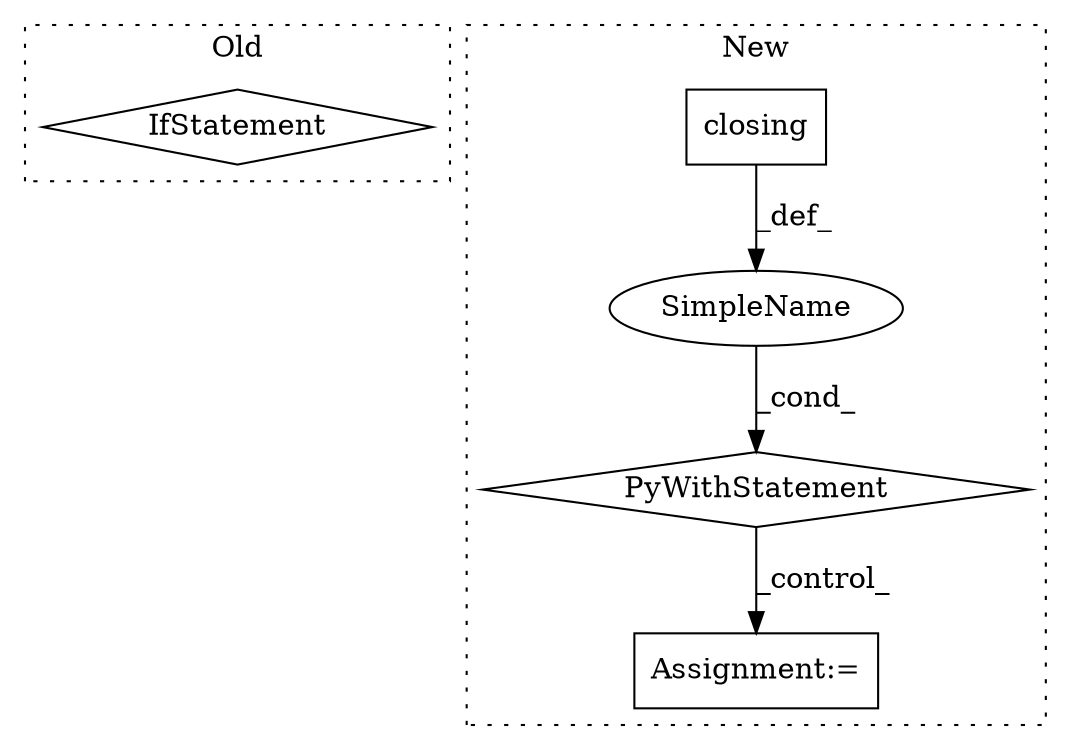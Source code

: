 digraph G {
subgraph cluster0 {
1 [label="IfStatement" a="25" s="862" l="52" shape="diamond"];
label = "Old";
style="dotted";
}
subgraph cluster1 {
2 [label="closing" a="32" s="822,850" l="8,1" shape="box"];
3 [label="Assignment:=" a="7" s="869" l="10" shape="box"];
4 [label="SimpleName" a="42" s="" l="" shape="ellipse"];
5 [label="PyWithStatement" a="104" s="812,851" l="10,2" shape="diamond"];
label = "New";
style="dotted";
}
2 -> 4 [label="_def_"];
4 -> 5 [label="_cond_"];
5 -> 3 [label="_control_"];
}